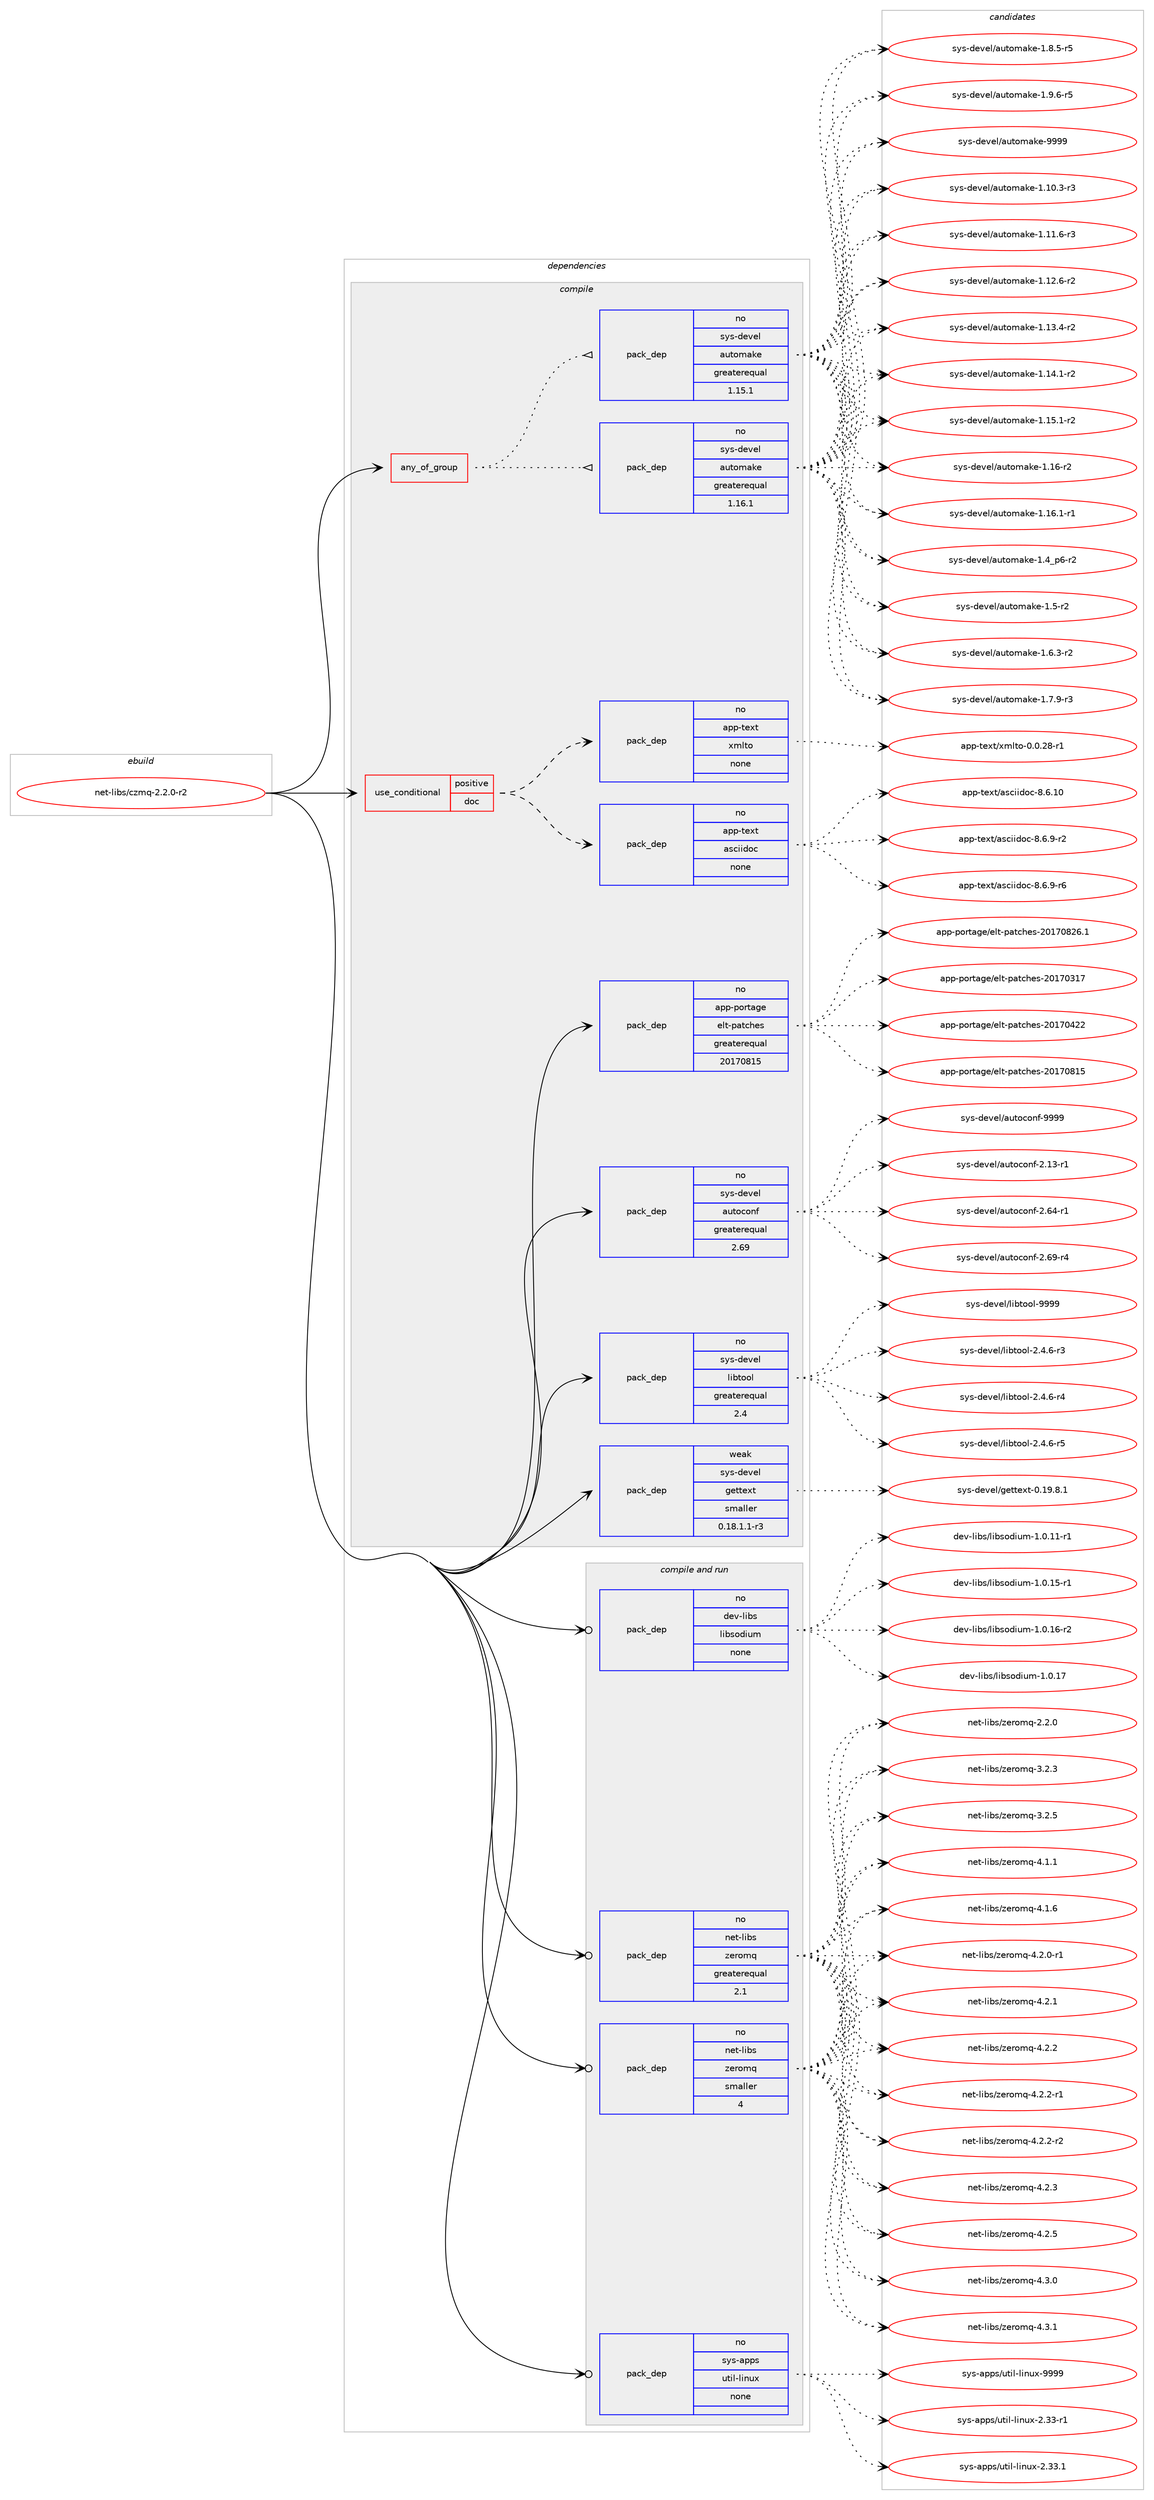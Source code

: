 digraph prolog {

# *************
# Graph options
# *************

newrank=true;
concentrate=true;
compound=true;
graph [rankdir=LR,fontname=Helvetica,fontsize=10,ranksep=1.5];#, ranksep=2.5, nodesep=0.2];
edge  [arrowhead=vee];
node  [fontname=Helvetica,fontsize=10];

# **********
# The ebuild
# **********

subgraph cluster_leftcol {
color=gray;
rank=same;
label=<<i>ebuild</i>>;
id [label="net-libs/czmq-2.2.0-r2", color=red, width=4, href="../net-libs/czmq-2.2.0-r2.svg"];
}

# ****************
# The dependencies
# ****************

subgraph cluster_midcol {
color=gray;
label=<<i>dependencies</i>>;
subgraph cluster_compile {
fillcolor="#eeeeee";
style=filled;
label=<<i>compile</i>>;
subgraph any26083 {
dependency1658157 [label=<<TABLE BORDER="0" CELLBORDER="1" CELLSPACING="0" CELLPADDING="4"><TR><TD CELLPADDING="10">any_of_group</TD></TR></TABLE>>, shape=none, color=red];subgraph pack1185395 {
dependency1658158 [label=<<TABLE BORDER="0" CELLBORDER="1" CELLSPACING="0" CELLPADDING="4" WIDTH="220"><TR><TD ROWSPAN="6" CELLPADDING="30">pack_dep</TD></TR><TR><TD WIDTH="110">no</TD></TR><TR><TD>sys-devel</TD></TR><TR><TD>automake</TD></TR><TR><TD>greaterequal</TD></TR><TR><TD>1.16.1</TD></TR></TABLE>>, shape=none, color=blue];
}
dependency1658157:e -> dependency1658158:w [weight=20,style="dotted",arrowhead="oinv"];
subgraph pack1185396 {
dependency1658159 [label=<<TABLE BORDER="0" CELLBORDER="1" CELLSPACING="0" CELLPADDING="4" WIDTH="220"><TR><TD ROWSPAN="6" CELLPADDING="30">pack_dep</TD></TR><TR><TD WIDTH="110">no</TD></TR><TR><TD>sys-devel</TD></TR><TR><TD>automake</TD></TR><TR><TD>greaterequal</TD></TR><TR><TD>1.15.1</TD></TR></TABLE>>, shape=none, color=blue];
}
dependency1658157:e -> dependency1658159:w [weight=20,style="dotted",arrowhead="oinv"];
}
id:e -> dependency1658157:w [weight=20,style="solid",arrowhead="vee"];
subgraph cond445891 {
dependency1658160 [label=<<TABLE BORDER="0" CELLBORDER="1" CELLSPACING="0" CELLPADDING="4"><TR><TD ROWSPAN="3" CELLPADDING="10">use_conditional</TD></TR><TR><TD>positive</TD></TR><TR><TD>doc</TD></TR></TABLE>>, shape=none, color=red];
subgraph pack1185397 {
dependency1658161 [label=<<TABLE BORDER="0" CELLBORDER="1" CELLSPACING="0" CELLPADDING="4" WIDTH="220"><TR><TD ROWSPAN="6" CELLPADDING="30">pack_dep</TD></TR><TR><TD WIDTH="110">no</TD></TR><TR><TD>app-text</TD></TR><TR><TD>asciidoc</TD></TR><TR><TD>none</TD></TR><TR><TD></TD></TR></TABLE>>, shape=none, color=blue];
}
dependency1658160:e -> dependency1658161:w [weight=20,style="dashed",arrowhead="vee"];
subgraph pack1185398 {
dependency1658162 [label=<<TABLE BORDER="0" CELLBORDER="1" CELLSPACING="0" CELLPADDING="4" WIDTH="220"><TR><TD ROWSPAN="6" CELLPADDING="30">pack_dep</TD></TR><TR><TD WIDTH="110">no</TD></TR><TR><TD>app-text</TD></TR><TR><TD>xmlto</TD></TR><TR><TD>none</TD></TR><TR><TD></TD></TR></TABLE>>, shape=none, color=blue];
}
dependency1658160:e -> dependency1658162:w [weight=20,style="dashed",arrowhead="vee"];
}
id:e -> dependency1658160:w [weight=20,style="solid",arrowhead="vee"];
subgraph pack1185399 {
dependency1658163 [label=<<TABLE BORDER="0" CELLBORDER="1" CELLSPACING="0" CELLPADDING="4" WIDTH="220"><TR><TD ROWSPAN="6" CELLPADDING="30">pack_dep</TD></TR><TR><TD WIDTH="110">no</TD></TR><TR><TD>app-portage</TD></TR><TR><TD>elt-patches</TD></TR><TR><TD>greaterequal</TD></TR><TR><TD>20170815</TD></TR></TABLE>>, shape=none, color=blue];
}
id:e -> dependency1658163:w [weight=20,style="solid",arrowhead="vee"];
subgraph pack1185400 {
dependency1658164 [label=<<TABLE BORDER="0" CELLBORDER="1" CELLSPACING="0" CELLPADDING="4" WIDTH="220"><TR><TD ROWSPAN="6" CELLPADDING="30">pack_dep</TD></TR><TR><TD WIDTH="110">no</TD></TR><TR><TD>sys-devel</TD></TR><TR><TD>autoconf</TD></TR><TR><TD>greaterequal</TD></TR><TR><TD>2.69</TD></TR></TABLE>>, shape=none, color=blue];
}
id:e -> dependency1658164:w [weight=20,style="solid",arrowhead="vee"];
subgraph pack1185401 {
dependency1658165 [label=<<TABLE BORDER="0" CELLBORDER="1" CELLSPACING="0" CELLPADDING="4" WIDTH="220"><TR><TD ROWSPAN="6" CELLPADDING="30">pack_dep</TD></TR><TR><TD WIDTH="110">no</TD></TR><TR><TD>sys-devel</TD></TR><TR><TD>libtool</TD></TR><TR><TD>greaterequal</TD></TR><TR><TD>2.4</TD></TR></TABLE>>, shape=none, color=blue];
}
id:e -> dependency1658165:w [weight=20,style="solid",arrowhead="vee"];
subgraph pack1185402 {
dependency1658166 [label=<<TABLE BORDER="0" CELLBORDER="1" CELLSPACING="0" CELLPADDING="4" WIDTH="220"><TR><TD ROWSPAN="6" CELLPADDING="30">pack_dep</TD></TR><TR><TD WIDTH="110">weak</TD></TR><TR><TD>sys-devel</TD></TR><TR><TD>gettext</TD></TR><TR><TD>smaller</TD></TR><TR><TD>0.18.1.1-r3</TD></TR></TABLE>>, shape=none, color=blue];
}
id:e -> dependency1658166:w [weight=20,style="solid",arrowhead="vee"];
}
subgraph cluster_compileandrun {
fillcolor="#eeeeee";
style=filled;
label=<<i>compile and run</i>>;
subgraph pack1185403 {
dependency1658167 [label=<<TABLE BORDER="0" CELLBORDER="1" CELLSPACING="0" CELLPADDING="4" WIDTH="220"><TR><TD ROWSPAN="6" CELLPADDING="30">pack_dep</TD></TR><TR><TD WIDTH="110">no</TD></TR><TR><TD>dev-libs</TD></TR><TR><TD>libsodium</TD></TR><TR><TD>none</TD></TR><TR><TD></TD></TR></TABLE>>, shape=none, color=blue];
}
id:e -> dependency1658167:w [weight=20,style="solid",arrowhead="odotvee"];
subgraph pack1185404 {
dependency1658168 [label=<<TABLE BORDER="0" CELLBORDER="1" CELLSPACING="0" CELLPADDING="4" WIDTH="220"><TR><TD ROWSPAN="6" CELLPADDING="30">pack_dep</TD></TR><TR><TD WIDTH="110">no</TD></TR><TR><TD>net-libs</TD></TR><TR><TD>zeromq</TD></TR><TR><TD>greaterequal</TD></TR><TR><TD>2.1</TD></TR></TABLE>>, shape=none, color=blue];
}
id:e -> dependency1658168:w [weight=20,style="solid",arrowhead="odotvee"];
subgraph pack1185405 {
dependency1658169 [label=<<TABLE BORDER="0" CELLBORDER="1" CELLSPACING="0" CELLPADDING="4" WIDTH="220"><TR><TD ROWSPAN="6" CELLPADDING="30">pack_dep</TD></TR><TR><TD WIDTH="110">no</TD></TR><TR><TD>net-libs</TD></TR><TR><TD>zeromq</TD></TR><TR><TD>smaller</TD></TR><TR><TD>4</TD></TR></TABLE>>, shape=none, color=blue];
}
id:e -> dependency1658169:w [weight=20,style="solid",arrowhead="odotvee"];
subgraph pack1185406 {
dependency1658170 [label=<<TABLE BORDER="0" CELLBORDER="1" CELLSPACING="0" CELLPADDING="4" WIDTH="220"><TR><TD ROWSPAN="6" CELLPADDING="30">pack_dep</TD></TR><TR><TD WIDTH="110">no</TD></TR><TR><TD>sys-apps</TD></TR><TR><TD>util-linux</TD></TR><TR><TD>none</TD></TR><TR><TD></TD></TR></TABLE>>, shape=none, color=blue];
}
id:e -> dependency1658170:w [weight=20,style="solid",arrowhead="odotvee"];
}
subgraph cluster_run {
fillcolor="#eeeeee";
style=filled;
label=<<i>run</i>>;
}
}

# **************
# The candidates
# **************

subgraph cluster_choices {
rank=same;
color=gray;
label=<<i>candidates</i>>;

subgraph choice1185395 {
color=black;
nodesep=1;
choice11512111545100101118101108479711711611110997107101454946494846514511451 [label="sys-devel/automake-1.10.3-r3", color=red, width=4,href="../sys-devel/automake-1.10.3-r3.svg"];
choice11512111545100101118101108479711711611110997107101454946494946544511451 [label="sys-devel/automake-1.11.6-r3", color=red, width=4,href="../sys-devel/automake-1.11.6-r3.svg"];
choice11512111545100101118101108479711711611110997107101454946495046544511450 [label="sys-devel/automake-1.12.6-r2", color=red, width=4,href="../sys-devel/automake-1.12.6-r2.svg"];
choice11512111545100101118101108479711711611110997107101454946495146524511450 [label="sys-devel/automake-1.13.4-r2", color=red, width=4,href="../sys-devel/automake-1.13.4-r2.svg"];
choice11512111545100101118101108479711711611110997107101454946495246494511450 [label="sys-devel/automake-1.14.1-r2", color=red, width=4,href="../sys-devel/automake-1.14.1-r2.svg"];
choice11512111545100101118101108479711711611110997107101454946495346494511450 [label="sys-devel/automake-1.15.1-r2", color=red, width=4,href="../sys-devel/automake-1.15.1-r2.svg"];
choice1151211154510010111810110847971171161111099710710145494649544511450 [label="sys-devel/automake-1.16-r2", color=red, width=4,href="../sys-devel/automake-1.16-r2.svg"];
choice11512111545100101118101108479711711611110997107101454946495446494511449 [label="sys-devel/automake-1.16.1-r1", color=red, width=4,href="../sys-devel/automake-1.16.1-r1.svg"];
choice115121115451001011181011084797117116111109971071014549465295112544511450 [label="sys-devel/automake-1.4_p6-r2", color=red, width=4,href="../sys-devel/automake-1.4_p6-r2.svg"];
choice11512111545100101118101108479711711611110997107101454946534511450 [label="sys-devel/automake-1.5-r2", color=red, width=4,href="../sys-devel/automake-1.5-r2.svg"];
choice115121115451001011181011084797117116111109971071014549465446514511450 [label="sys-devel/automake-1.6.3-r2", color=red, width=4,href="../sys-devel/automake-1.6.3-r2.svg"];
choice115121115451001011181011084797117116111109971071014549465546574511451 [label="sys-devel/automake-1.7.9-r3", color=red, width=4,href="../sys-devel/automake-1.7.9-r3.svg"];
choice115121115451001011181011084797117116111109971071014549465646534511453 [label="sys-devel/automake-1.8.5-r5", color=red, width=4,href="../sys-devel/automake-1.8.5-r5.svg"];
choice115121115451001011181011084797117116111109971071014549465746544511453 [label="sys-devel/automake-1.9.6-r5", color=red, width=4,href="../sys-devel/automake-1.9.6-r5.svg"];
choice115121115451001011181011084797117116111109971071014557575757 [label="sys-devel/automake-9999", color=red, width=4,href="../sys-devel/automake-9999.svg"];
dependency1658158:e -> choice11512111545100101118101108479711711611110997107101454946494846514511451:w [style=dotted,weight="100"];
dependency1658158:e -> choice11512111545100101118101108479711711611110997107101454946494946544511451:w [style=dotted,weight="100"];
dependency1658158:e -> choice11512111545100101118101108479711711611110997107101454946495046544511450:w [style=dotted,weight="100"];
dependency1658158:e -> choice11512111545100101118101108479711711611110997107101454946495146524511450:w [style=dotted,weight="100"];
dependency1658158:e -> choice11512111545100101118101108479711711611110997107101454946495246494511450:w [style=dotted,weight="100"];
dependency1658158:e -> choice11512111545100101118101108479711711611110997107101454946495346494511450:w [style=dotted,weight="100"];
dependency1658158:e -> choice1151211154510010111810110847971171161111099710710145494649544511450:w [style=dotted,weight="100"];
dependency1658158:e -> choice11512111545100101118101108479711711611110997107101454946495446494511449:w [style=dotted,weight="100"];
dependency1658158:e -> choice115121115451001011181011084797117116111109971071014549465295112544511450:w [style=dotted,weight="100"];
dependency1658158:e -> choice11512111545100101118101108479711711611110997107101454946534511450:w [style=dotted,weight="100"];
dependency1658158:e -> choice115121115451001011181011084797117116111109971071014549465446514511450:w [style=dotted,weight="100"];
dependency1658158:e -> choice115121115451001011181011084797117116111109971071014549465546574511451:w [style=dotted,weight="100"];
dependency1658158:e -> choice115121115451001011181011084797117116111109971071014549465646534511453:w [style=dotted,weight="100"];
dependency1658158:e -> choice115121115451001011181011084797117116111109971071014549465746544511453:w [style=dotted,weight="100"];
dependency1658158:e -> choice115121115451001011181011084797117116111109971071014557575757:w [style=dotted,weight="100"];
}
subgraph choice1185396 {
color=black;
nodesep=1;
choice11512111545100101118101108479711711611110997107101454946494846514511451 [label="sys-devel/automake-1.10.3-r3", color=red, width=4,href="../sys-devel/automake-1.10.3-r3.svg"];
choice11512111545100101118101108479711711611110997107101454946494946544511451 [label="sys-devel/automake-1.11.6-r3", color=red, width=4,href="../sys-devel/automake-1.11.6-r3.svg"];
choice11512111545100101118101108479711711611110997107101454946495046544511450 [label="sys-devel/automake-1.12.6-r2", color=red, width=4,href="../sys-devel/automake-1.12.6-r2.svg"];
choice11512111545100101118101108479711711611110997107101454946495146524511450 [label="sys-devel/automake-1.13.4-r2", color=red, width=4,href="../sys-devel/automake-1.13.4-r2.svg"];
choice11512111545100101118101108479711711611110997107101454946495246494511450 [label="sys-devel/automake-1.14.1-r2", color=red, width=4,href="../sys-devel/automake-1.14.1-r2.svg"];
choice11512111545100101118101108479711711611110997107101454946495346494511450 [label="sys-devel/automake-1.15.1-r2", color=red, width=4,href="../sys-devel/automake-1.15.1-r2.svg"];
choice1151211154510010111810110847971171161111099710710145494649544511450 [label="sys-devel/automake-1.16-r2", color=red, width=4,href="../sys-devel/automake-1.16-r2.svg"];
choice11512111545100101118101108479711711611110997107101454946495446494511449 [label="sys-devel/automake-1.16.1-r1", color=red, width=4,href="../sys-devel/automake-1.16.1-r1.svg"];
choice115121115451001011181011084797117116111109971071014549465295112544511450 [label="sys-devel/automake-1.4_p6-r2", color=red, width=4,href="../sys-devel/automake-1.4_p6-r2.svg"];
choice11512111545100101118101108479711711611110997107101454946534511450 [label="sys-devel/automake-1.5-r2", color=red, width=4,href="../sys-devel/automake-1.5-r2.svg"];
choice115121115451001011181011084797117116111109971071014549465446514511450 [label="sys-devel/automake-1.6.3-r2", color=red, width=4,href="../sys-devel/automake-1.6.3-r2.svg"];
choice115121115451001011181011084797117116111109971071014549465546574511451 [label="sys-devel/automake-1.7.9-r3", color=red, width=4,href="../sys-devel/automake-1.7.9-r3.svg"];
choice115121115451001011181011084797117116111109971071014549465646534511453 [label="sys-devel/automake-1.8.5-r5", color=red, width=4,href="../sys-devel/automake-1.8.5-r5.svg"];
choice115121115451001011181011084797117116111109971071014549465746544511453 [label="sys-devel/automake-1.9.6-r5", color=red, width=4,href="../sys-devel/automake-1.9.6-r5.svg"];
choice115121115451001011181011084797117116111109971071014557575757 [label="sys-devel/automake-9999", color=red, width=4,href="../sys-devel/automake-9999.svg"];
dependency1658159:e -> choice11512111545100101118101108479711711611110997107101454946494846514511451:w [style=dotted,weight="100"];
dependency1658159:e -> choice11512111545100101118101108479711711611110997107101454946494946544511451:w [style=dotted,weight="100"];
dependency1658159:e -> choice11512111545100101118101108479711711611110997107101454946495046544511450:w [style=dotted,weight="100"];
dependency1658159:e -> choice11512111545100101118101108479711711611110997107101454946495146524511450:w [style=dotted,weight="100"];
dependency1658159:e -> choice11512111545100101118101108479711711611110997107101454946495246494511450:w [style=dotted,weight="100"];
dependency1658159:e -> choice11512111545100101118101108479711711611110997107101454946495346494511450:w [style=dotted,weight="100"];
dependency1658159:e -> choice1151211154510010111810110847971171161111099710710145494649544511450:w [style=dotted,weight="100"];
dependency1658159:e -> choice11512111545100101118101108479711711611110997107101454946495446494511449:w [style=dotted,weight="100"];
dependency1658159:e -> choice115121115451001011181011084797117116111109971071014549465295112544511450:w [style=dotted,weight="100"];
dependency1658159:e -> choice11512111545100101118101108479711711611110997107101454946534511450:w [style=dotted,weight="100"];
dependency1658159:e -> choice115121115451001011181011084797117116111109971071014549465446514511450:w [style=dotted,weight="100"];
dependency1658159:e -> choice115121115451001011181011084797117116111109971071014549465546574511451:w [style=dotted,weight="100"];
dependency1658159:e -> choice115121115451001011181011084797117116111109971071014549465646534511453:w [style=dotted,weight="100"];
dependency1658159:e -> choice115121115451001011181011084797117116111109971071014549465746544511453:w [style=dotted,weight="100"];
dependency1658159:e -> choice115121115451001011181011084797117116111109971071014557575757:w [style=dotted,weight="100"];
}
subgraph choice1185397 {
color=black;
nodesep=1;
choice97112112451161011201164797115991051051001119945564654464948 [label="app-text/asciidoc-8.6.10", color=red, width=4,href="../app-text/asciidoc-8.6.10.svg"];
choice9711211245116101120116479711599105105100111994556465446574511450 [label="app-text/asciidoc-8.6.9-r2", color=red, width=4,href="../app-text/asciidoc-8.6.9-r2.svg"];
choice9711211245116101120116479711599105105100111994556465446574511454 [label="app-text/asciidoc-8.6.9-r6", color=red, width=4,href="../app-text/asciidoc-8.6.9-r6.svg"];
dependency1658161:e -> choice97112112451161011201164797115991051051001119945564654464948:w [style=dotted,weight="100"];
dependency1658161:e -> choice9711211245116101120116479711599105105100111994556465446574511450:w [style=dotted,weight="100"];
dependency1658161:e -> choice9711211245116101120116479711599105105100111994556465446574511454:w [style=dotted,weight="100"];
}
subgraph choice1185398 {
color=black;
nodesep=1;
choice971121124511610112011647120109108116111454846484650564511449 [label="app-text/xmlto-0.0.28-r1", color=red, width=4,href="../app-text/xmlto-0.0.28-r1.svg"];
dependency1658162:e -> choice971121124511610112011647120109108116111454846484650564511449:w [style=dotted,weight="100"];
}
subgraph choice1185399 {
color=black;
nodesep=1;
choice97112112451121111141169710310147101108116451129711699104101115455048495548514955 [label="app-portage/elt-patches-20170317", color=red, width=4,href="../app-portage/elt-patches-20170317.svg"];
choice97112112451121111141169710310147101108116451129711699104101115455048495548525050 [label="app-portage/elt-patches-20170422", color=red, width=4,href="../app-portage/elt-patches-20170422.svg"];
choice97112112451121111141169710310147101108116451129711699104101115455048495548564953 [label="app-portage/elt-patches-20170815", color=red, width=4,href="../app-portage/elt-patches-20170815.svg"];
choice971121124511211111411697103101471011081164511297116991041011154550484955485650544649 [label="app-portage/elt-patches-20170826.1", color=red, width=4,href="../app-portage/elt-patches-20170826.1.svg"];
dependency1658163:e -> choice97112112451121111141169710310147101108116451129711699104101115455048495548514955:w [style=dotted,weight="100"];
dependency1658163:e -> choice97112112451121111141169710310147101108116451129711699104101115455048495548525050:w [style=dotted,weight="100"];
dependency1658163:e -> choice97112112451121111141169710310147101108116451129711699104101115455048495548564953:w [style=dotted,weight="100"];
dependency1658163:e -> choice971121124511211111411697103101471011081164511297116991041011154550484955485650544649:w [style=dotted,weight="100"];
}
subgraph choice1185400 {
color=black;
nodesep=1;
choice1151211154510010111810110847971171161119911111010245504649514511449 [label="sys-devel/autoconf-2.13-r1", color=red, width=4,href="../sys-devel/autoconf-2.13-r1.svg"];
choice1151211154510010111810110847971171161119911111010245504654524511449 [label="sys-devel/autoconf-2.64-r1", color=red, width=4,href="../sys-devel/autoconf-2.64-r1.svg"];
choice1151211154510010111810110847971171161119911111010245504654574511452 [label="sys-devel/autoconf-2.69-r4", color=red, width=4,href="../sys-devel/autoconf-2.69-r4.svg"];
choice115121115451001011181011084797117116111991111101024557575757 [label="sys-devel/autoconf-9999", color=red, width=4,href="../sys-devel/autoconf-9999.svg"];
dependency1658164:e -> choice1151211154510010111810110847971171161119911111010245504649514511449:w [style=dotted,weight="100"];
dependency1658164:e -> choice1151211154510010111810110847971171161119911111010245504654524511449:w [style=dotted,weight="100"];
dependency1658164:e -> choice1151211154510010111810110847971171161119911111010245504654574511452:w [style=dotted,weight="100"];
dependency1658164:e -> choice115121115451001011181011084797117116111991111101024557575757:w [style=dotted,weight="100"];
}
subgraph choice1185401 {
color=black;
nodesep=1;
choice1151211154510010111810110847108105981161111111084550465246544511451 [label="sys-devel/libtool-2.4.6-r3", color=red, width=4,href="../sys-devel/libtool-2.4.6-r3.svg"];
choice1151211154510010111810110847108105981161111111084550465246544511452 [label="sys-devel/libtool-2.4.6-r4", color=red, width=4,href="../sys-devel/libtool-2.4.6-r4.svg"];
choice1151211154510010111810110847108105981161111111084550465246544511453 [label="sys-devel/libtool-2.4.6-r5", color=red, width=4,href="../sys-devel/libtool-2.4.6-r5.svg"];
choice1151211154510010111810110847108105981161111111084557575757 [label="sys-devel/libtool-9999", color=red, width=4,href="../sys-devel/libtool-9999.svg"];
dependency1658165:e -> choice1151211154510010111810110847108105981161111111084550465246544511451:w [style=dotted,weight="100"];
dependency1658165:e -> choice1151211154510010111810110847108105981161111111084550465246544511452:w [style=dotted,weight="100"];
dependency1658165:e -> choice1151211154510010111810110847108105981161111111084550465246544511453:w [style=dotted,weight="100"];
dependency1658165:e -> choice1151211154510010111810110847108105981161111111084557575757:w [style=dotted,weight="100"];
}
subgraph choice1185402 {
color=black;
nodesep=1;
choice1151211154510010111810110847103101116116101120116454846495746564649 [label="sys-devel/gettext-0.19.8.1", color=red, width=4,href="../sys-devel/gettext-0.19.8.1.svg"];
dependency1658166:e -> choice1151211154510010111810110847103101116116101120116454846495746564649:w [style=dotted,weight="100"];
}
subgraph choice1185403 {
color=black;
nodesep=1;
choice10010111845108105981154710810598115111100105117109454946484649494511449 [label="dev-libs/libsodium-1.0.11-r1", color=red, width=4,href="../dev-libs/libsodium-1.0.11-r1.svg"];
choice10010111845108105981154710810598115111100105117109454946484649534511449 [label="dev-libs/libsodium-1.0.15-r1", color=red, width=4,href="../dev-libs/libsodium-1.0.15-r1.svg"];
choice10010111845108105981154710810598115111100105117109454946484649544511450 [label="dev-libs/libsodium-1.0.16-r2", color=red, width=4,href="../dev-libs/libsodium-1.0.16-r2.svg"];
choice1001011184510810598115471081059811511110010511710945494648464955 [label="dev-libs/libsodium-1.0.17", color=red, width=4,href="../dev-libs/libsodium-1.0.17.svg"];
dependency1658167:e -> choice10010111845108105981154710810598115111100105117109454946484649494511449:w [style=dotted,weight="100"];
dependency1658167:e -> choice10010111845108105981154710810598115111100105117109454946484649534511449:w [style=dotted,weight="100"];
dependency1658167:e -> choice10010111845108105981154710810598115111100105117109454946484649544511450:w [style=dotted,weight="100"];
dependency1658167:e -> choice1001011184510810598115471081059811511110010511710945494648464955:w [style=dotted,weight="100"];
}
subgraph choice1185404 {
color=black;
nodesep=1;
choice110101116451081059811547122101114111109113455046504648 [label="net-libs/zeromq-2.2.0", color=red, width=4,href="../net-libs/zeromq-2.2.0.svg"];
choice110101116451081059811547122101114111109113455146504651 [label="net-libs/zeromq-3.2.3", color=red, width=4,href="../net-libs/zeromq-3.2.3.svg"];
choice110101116451081059811547122101114111109113455146504653 [label="net-libs/zeromq-3.2.5", color=red, width=4,href="../net-libs/zeromq-3.2.5.svg"];
choice110101116451081059811547122101114111109113455246494649 [label="net-libs/zeromq-4.1.1", color=red, width=4,href="../net-libs/zeromq-4.1.1.svg"];
choice110101116451081059811547122101114111109113455246494654 [label="net-libs/zeromq-4.1.6", color=red, width=4,href="../net-libs/zeromq-4.1.6.svg"];
choice1101011164510810598115471221011141111091134552465046484511449 [label="net-libs/zeromq-4.2.0-r1", color=red, width=4,href="../net-libs/zeromq-4.2.0-r1.svg"];
choice110101116451081059811547122101114111109113455246504649 [label="net-libs/zeromq-4.2.1", color=red, width=4,href="../net-libs/zeromq-4.2.1.svg"];
choice110101116451081059811547122101114111109113455246504650 [label="net-libs/zeromq-4.2.2", color=red, width=4,href="../net-libs/zeromq-4.2.2.svg"];
choice1101011164510810598115471221011141111091134552465046504511449 [label="net-libs/zeromq-4.2.2-r1", color=red, width=4,href="../net-libs/zeromq-4.2.2-r1.svg"];
choice1101011164510810598115471221011141111091134552465046504511450 [label="net-libs/zeromq-4.2.2-r2", color=red, width=4,href="../net-libs/zeromq-4.2.2-r2.svg"];
choice110101116451081059811547122101114111109113455246504651 [label="net-libs/zeromq-4.2.3", color=red, width=4,href="../net-libs/zeromq-4.2.3.svg"];
choice110101116451081059811547122101114111109113455246504653 [label="net-libs/zeromq-4.2.5", color=red, width=4,href="../net-libs/zeromq-4.2.5.svg"];
choice110101116451081059811547122101114111109113455246514648 [label="net-libs/zeromq-4.3.0", color=red, width=4,href="../net-libs/zeromq-4.3.0.svg"];
choice110101116451081059811547122101114111109113455246514649 [label="net-libs/zeromq-4.3.1", color=red, width=4,href="../net-libs/zeromq-4.3.1.svg"];
dependency1658168:e -> choice110101116451081059811547122101114111109113455046504648:w [style=dotted,weight="100"];
dependency1658168:e -> choice110101116451081059811547122101114111109113455146504651:w [style=dotted,weight="100"];
dependency1658168:e -> choice110101116451081059811547122101114111109113455146504653:w [style=dotted,weight="100"];
dependency1658168:e -> choice110101116451081059811547122101114111109113455246494649:w [style=dotted,weight="100"];
dependency1658168:e -> choice110101116451081059811547122101114111109113455246494654:w [style=dotted,weight="100"];
dependency1658168:e -> choice1101011164510810598115471221011141111091134552465046484511449:w [style=dotted,weight="100"];
dependency1658168:e -> choice110101116451081059811547122101114111109113455246504649:w [style=dotted,weight="100"];
dependency1658168:e -> choice110101116451081059811547122101114111109113455246504650:w [style=dotted,weight="100"];
dependency1658168:e -> choice1101011164510810598115471221011141111091134552465046504511449:w [style=dotted,weight="100"];
dependency1658168:e -> choice1101011164510810598115471221011141111091134552465046504511450:w [style=dotted,weight="100"];
dependency1658168:e -> choice110101116451081059811547122101114111109113455246504651:w [style=dotted,weight="100"];
dependency1658168:e -> choice110101116451081059811547122101114111109113455246504653:w [style=dotted,weight="100"];
dependency1658168:e -> choice110101116451081059811547122101114111109113455246514648:w [style=dotted,weight="100"];
dependency1658168:e -> choice110101116451081059811547122101114111109113455246514649:w [style=dotted,weight="100"];
}
subgraph choice1185405 {
color=black;
nodesep=1;
choice110101116451081059811547122101114111109113455046504648 [label="net-libs/zeromq-2.2.0", color=red, width=4,href="../net-libs/zeromq-2.2.0.svg"];
choice110101116451081059811547122101114111109113455146504651 [label="net-libs/zeromq-3.2.3", color=red, width=4,href="../net-libs/zeromq-3.2.3.svg"];
choice110101116451081059811547122101114111109113455146504653 [label="net-libs/zeromq-3.2.5", color=red, width=4,href="../net-libs/zeromq-3.2.5.svg"];
choice110101116451081059811547122101114111109113455246494649 [label="net-libs/zeromq-4.1.1", color=red, width=4,href="../net-libs/zeromq-4.1.1.svg"];
choice110101116451081059811547122101114111109113455246494654 [label="net-libs/zeromq-4.1.6", color=red, width=4,href="../net-libs/zeromq-4.1.6.svg"];
choice1101011164510810598115471221011141111091134552465046484511449 [label="net-libs/zeromq-4.2.0-r1", color=red, width=4,href="../net-libs/zeromq-4.2.0-r1.svg"];
choice110101116451081059811547122101114111109113455246504649 [label="net-libs/zeromq-4.2.1", color=red, width=4,href="../net-libs/zeromq-4.2.1.svg"];
choice110101116451081059811547122101114111109113455246504650 [label="net-libs/zeromq-4.2.2", color=red, width=4,href="../net-libs/zeromq-4.2.2.svg"];
choice1101011164510810598115471221011141111091134552465046504511449 [label="net-libs/zeromq-4.2.2-r1", color=red, width=4,href="../net-libs/zeromq-4.2.2-r1.svg"];
choice1101011164510810598115471221011141111091134552465046504511450 [label="net-libs/zeromq-4.2.2-r2", color=red, width=4,href="../net-libs/zeromq-4.2.2-r2.svg"];
choice110101116451081059811547122101114111109113455246504651 [label="net-libs/zeromq-4.2.3", color=red, width=4,href="../net-libs/zeromq-4.2.3.svg"];
choice110101116451081059811547122101114111109113455246504653 [label="net-libs/zeromq-4.2.5", color=red, width=4,href="../net-libs/zeromq-4.2.5.svg"];
choice110101116451081059811547122101114111109113455246514648 [label="net-libs/zeromq-4.3.0", color=red, width=4,href="../net-libs/zeromq-4.3.0.svg"];
choice110101116451081059811547122101114111109113455246514649 [label="net-libs/zeromq-4.3.1", color=red, width=4,href="../net-libs/zeromq-4.3.1.svg"];
dependency1658169:e -> choice110101116451081059811547122101114111109113455046504648:w [style=dotted,weight="100"];
dependency1658169:e -> choice110101116451081059811547122101114111109113455146504651:w [style=dotted,weight="100"];
dependency1658169:e -> choice110101116451081059811547122101114111109113455146504653:w [style=dotted,weight="100"];
dependency1658169:e -> choice110101116451081059811547122101114111109113455246494649:w [style=dotted,weight="100"];
dependency1658169:e -> choice110101116451081059811547122101114111109113455246494654:w [style=dotted,weight="100"];
dependency1658169:e -> choice1101011164510810598115471221011141111091134552465046484511449:w [style=dotted,weight="100"];
dependency1658169:e -> choice110101116451081059811547122101114111109113455246504649:w [style=dotted,weight="100"];
dependency1658169:e -> choice110101116451081059811547122101114111109113455246504650:w [style=dotted,weight="100"];
dependency1658169:e -> choice1101011164510810598115471221011141111091134552465046504511449:w [style=dotted,weight="100"];
dependency1658169:e -> choice1101011164510810598115471221011141111091134552465046504511450:w [style=dotted,weight="100"];
dependency1658169:e -> choice110101116451081059811547122101114111109113455246504651:w [style=dotted,weight="100"];
dependency1658169:e -> choice110101116451081059811547122101114111109113455246504653:w [style=dotted,weight="100"];
dependency1658169:e -> choice110101116451081059811547122101114111109113455246514648:w [style=dotted,weight="100"];
dependency1658169:e -> choice110101116451081059811547122101114111109113455246514649:w [style=dotted,weight="100"];
}
subgraph choice1185406 {
color=black;
nodesep=1;
choice1151211154597112112115471171161051084510810511011712045504651514511449 [label="sys-apps/util-linux-2.33-r1", color=red, width=4,href="../sys-apps/util-linux-2.33-r1.svg"];
choice1151211154597112112115471171161051084510810511011712045504651514649 [label="sys-apps/util-linux-2.33.1", color=red, width=4,href="../sys-apps/util-linux-2.33.1.svg"];
choice115121115459711211211547117116105108451081051101171204557575757 [label="sys-apps/util-linux-9999", color=red, width=4,href="../sys-apps/util-linux-9999.svg"];
dependency1658170:e -> choice1151211154597112112115471171161051084510810511011712045504651514511449:w [style=dotted,weight="100"];
dependency1658170:e -> choice1151211154597112112115471171161051084510810511011712045504651514649:w [style=dotted,weight="100"];
dependency1658170:e -> choice115121115459711211211547117116105108451081051101171204557575757:w [style=dotted,weight="100"];
}
}

}
